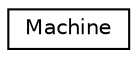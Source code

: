 digraph "Graphical Class Hierarchy"
{
  edge [fontname="Helvetica",fontsize="10",labelfontname="Helvetica",labelfontsize="10"];
  node [fontname="Helvetica",fontsize="10",shape=record];
  rankdir="LR";
  Node1 [label="Machine",height=0.2,width=0.4,color="black", fillcolor="white", style="filled",URL="$classMachine.html"];
}
